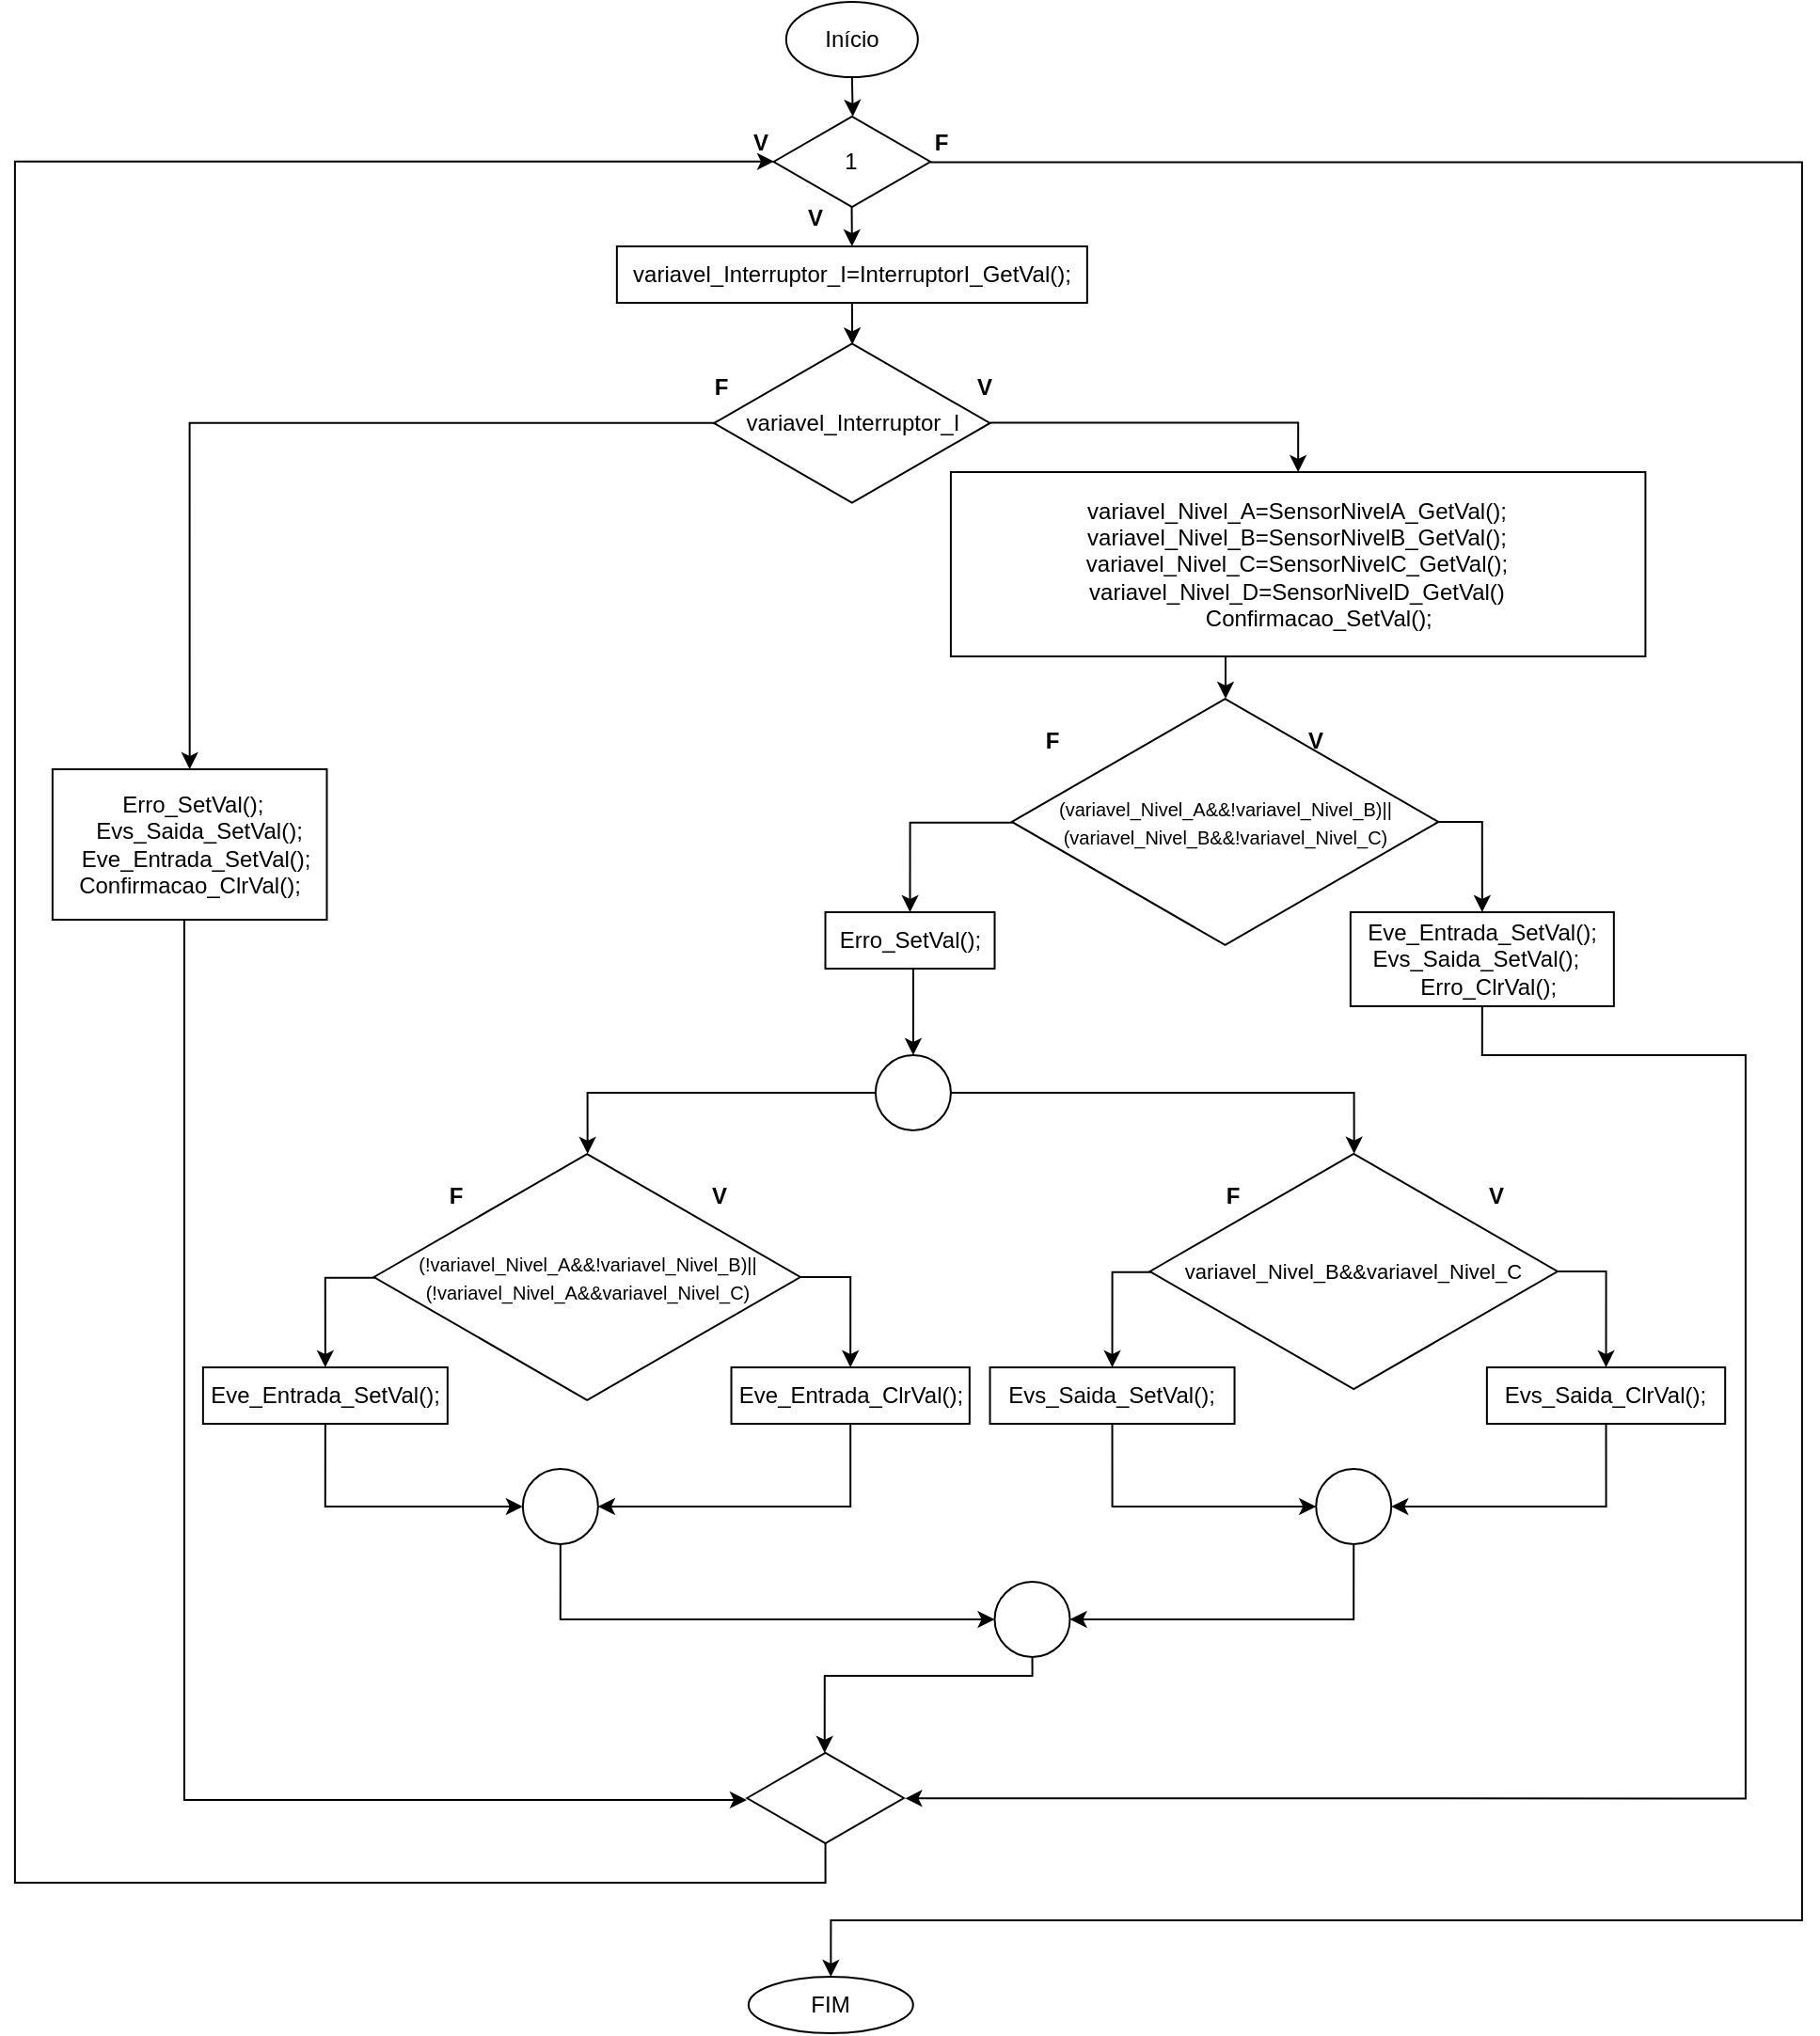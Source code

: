 <mxfile version="21.5.1" type="device">
  <diagram id="XMUXtyX5-fALYA9FIsvU" name="Página-1">
    <mxGraphModel dx="1120" dy="444" grid="1" gridSize="10" guides="1" tooltips="1" connect="1" arrows="1" fold="1" page="1" pageScale="1" pageWidth="827" pageHeight="1169" math="0" shadow="0">
      <root>
        <mxCell id="0" />
        <mxCell id="1" parent="0" />
        <mxCell id="8DO1Rx4T9jfybCHXWFRA-1" value="Início" style="ellipse;whiteSpace=wrap;html=1;" parent="1" vertex="1">
          <mxGeometry x="799.93" y="20" width="70" height="40" as="geometry" />
        </mxCell>
        <mxCell id="8DO1Rx4T9jfybCHXWFRA-3" value="1" style="html=1;whiteSpace=wrap;aspect=fixed;shape=isoRectangle;" parent="1" vertex="1">
          <mxGeometry x="793.26" y="80" width="83.34" height="50" as="geometry" />
        </mxCell>
        <mxCell id="8DO1Rx4T9jfybCHXWFRA-4" value="variavel_Interruptor_I=InterruptorI_GetVal();" style="rounded=0;whiteSpace=wrap;html=1;" parent="1" vertex="1">
          <mxGeometry x="709.93" y="150" width="250" height="30" as="geometry" />
        </mxCell>
        <mxCell id="8DO1Rx4T9jfybCHXWFRA-5" value="" style="endArrow=classic;html=1;rounded=0;exitX=0.5;exitY=1;exitDx=0;exitDy=0;entryX=0.505;entryY=0.02;entryDx=0;entryDy=0;entryPerimeter=0;" parent="1" source="8DO1Rx4T9jfybCHXWFRA-1" target="8DO1Rx4T9jfybCHXWFRA-3" edge="1">
          <mxGeometry width="50" height="50" relative="1" as="geometry">
            <mxPoint x="829.93" y="160" as="sourcePoint" />
            <mxPoint x="879.93" y="110" as="targetPoint" />
          </mxGeometry>
        </mxCell>
        <mxCell id="8DO1Rx4T9jfybCHXWFRA-6" value="" style="endArrow=classic;html=1;rounded=0;exitX=0.498;exitY=0.969;exitDx=0;exitDy=0;entryX=0.5;entryY=0;entryDx=0;entryDy=0;exitPerimeter=0;" parent="1" source="8DO1Rx4T9jfybCHXWFRA-3" target="8DO1Rx4T9jfybCHXWFRA-4" edge="1">
          <mxGeometry width="50" height="50" relative="1" as="geometry">
            <mxPoint x="834.93" y="60" as="sourcePoint" />
            <mxPoint x="835.347" y="81" as="targetPoint" />
          </mxGeometry>
        </mxCell>
        <mxCell id="8DO1Rx4T9jfybCHXWFRA-7" value="variavel_Interruptor_I" style="html=1;whiteSpace=wrap;aspect=fixed;shape=isoRectangle;" parent="1" vertex="1">
          <mxGeometry x="761.6" y="200" width="146.67" height="87.99" as="geometry" />
        </mxCell>
        <mxCell id="8DO1Rx4T9jfybCHXWFRA-13" value="&lt;b&gt;F&lt;/b&gt;" style="text;html=1;align=center;verticalAlign=middle;resizable=0;points=[];autosize=1;strokeColor=none;fillColor=none;" parent="1" vertex="1">
          <mxGeometry x="749.93" y="210" width="30" height="30" as="geometry" />
        </mxCell>
        <mxCell id="8DO1Rx4T9jfybCHXWFRA-14" value="" style="endArrow=classic;html=1;rounded=0;exitX=0.5;exitY=1;exitDx=0;exitDy=0;entryX=0.501;entryY=0.025;entryDx=0;entryDy=0;entryPerimeter=0;" parent="1" source="8DO1Rx4T9jfybCHXWFRA-4" target="8DO1Rx4T9jfybCHXWFRA-7" edge="1">
          <mxGeometry width="50" height="50" relative="1" as="geometry">
            <mxPoint x="844.763" y="138.45" as="sourcePoint" />
            <mxPoint x="844.93" y="160" as="targetPoint" />
          </mxGeometry>
        </mxCell>
        <mxCell id="8DO1Rx4T9jfybCHXWFRA-15" value="&lt;b&gt;V&lt;/b&gt;" style="text;html=1;align=center;verticalAlign=middle;resizable=0;points=[];autosize=1;strokeColor=none;fillColor=none;" parent="1" vertex="1">
          <mxGeometry x="889.93" y="210" width="30" height="30" as="geometry" />
        </mxCell>
        <mxCell id="8DO1Rx4T9jfybCHXWFRA-16" value="&lt;div&gt;variavel_Nivel_A=SensorNivelA_GetVal();&lt;/div&gt;&lt;div&gt;variavel_Nivel_B=SensorNivelB_GetVal();&lt;/div&gt;&lt;div&gt;variavel_Nivel_C=SensorNivelC_GetVal();&lt;/div&gt;&lt;div&gt;variavel_Nivel_D=SensorNivelD_GetVal()&lt;/div&gt;&lt;div&gt;&amp;nbsp; &amp;nbsp; &amp;nbsp; &amp;nbsp;Confirmacao_SetVal();&lt;/div&gt;" style="rounded=0;whiteSpace=wrap;html=1;align=center;" parent="1" vertex="1">
          <mxGeometry x="887.46" y="270" width="369.24" height="97.99" as="geometry" />
        </mxCell>
        <mxCell id="8DO1Rx4T9jfybCHXWFRA-17" value="" style="edgeStyle=segmentEdgeStyle;endArrow=classic;html=1;rounded=0;entryX=0.5;entryY=0;entryDx=0;entryDy=0;exitX=1.001;exitY=0.497;exitDx=0;exitDy=0;exitPerimeter=0;" parent="1" source="8DO1Rx4T9jfybCHXWFRA-7" target="8DO1Rx4T9jfybCHXWFRA-16" edge="1">
          <mxGeometry width="50" height="50" relative="1" as="geometry">
            <mxPoint x="889.93" y="260" as="sourcePoint" />
            <mxPoint x="939.93" y="210" as="targetPoint" />
          </mxGeometry>
        </mxCell>
        <mxCell id="8DO1Rx4T9jfybCHXWFRA-18" value="&lt;font style=&quot;font-size: 10px;&quot;&gt;(variavel_Nivel_A&amp;amp;&amp;amp;!variavel_Nivel_B)||(variavel_Nivel_B&amp;amp;&amp;amp;!variavel_Nivel_C)&lt;/font&gt;" style="html=1;whiteSpace=wrap;aspect=fixed;shape=isoRectangle;" parent="1" vertex="1">
          <mxGeometry x="919.93" y="387.99" width="226.69" height="136" as="geometry" />
        </mxCell>
        <mxCell id="8DO1Rx4T9jfybCHXWFRA-19" value="&lt;b&gt;F&lt;/b&gt;" style="text;html=1;align=center;verticalAlign=middle;resizable=0;points=[];autosize=1;strokeColor=none;fillColor=none;" parent="1" vertex="1">
          <mxGeometry x="925.76" y="397.99" width="30" height="30" as="geometry" />
        </mxCell>
        <mxCell id="8DO1Rx4T9jfybCHXWFRA-20" value="&lt;b&gt;V&lt;/b&gt;" style="text;html=1;align=center;verticalAlign=middle;resizable=0;points=[];autosize=1;strokeColor=none;fillColor=none;" parent="1" vertex="1">
          <mxGeometry x="1065.76" y="397.99" width="30" height="30" as="geometry" />
        </mxCell>
        <mxCell id="8DO1Rx4T9jfybCHXWFRA-21" value="&lt;div&gt;Eve_Entrada_SetVal();&lt;/div&gt;&lt;div&gt;Evs_Saida_SetVal();&lt;span style=&quot;background-color: initial;&quot;&gt;&amp;nbsp;&amp;nbsp;&lt;/span&gt;&lt;/div&gt;&lt;div&gt;&lt;span style=&quot;background-color: initial;&quot;&gt;&amp;nbsp; Erro_ClrVal();&lt;/span&gt;&lt;/div&gt;" style="rounded=0;whiteSpace=wrap;html=1;align=center;" parent="1" vertex="1">
          <mxGeometry x="1099.93" y="503.99" width="140" height="50" as="geometry" />
        </mxCell>
        <mxCell id="8DO1Rx4T9jfybCHXWFRA-22" value="" style="edgeStyle=segmentEdgeStyle;endArrow=classic;html=1;rounded=0;entryX=0.5;entryY=0;entryDx=0;entryDy=0;exitX=1;exitY=0.5;exitDx=0;exitDy=0;exitPerimeter=0;" parent="1" source="8DO1Rx4T9jfybCHXWFRA-18" target="8DO1Rx4T9jfybCHXWFRA-21" edge="1">
          <mxGeometry width="50" height="50" relative="1" as="geometry">
            <mxPoint x="1060.76" y="457.99" as="sourcePoint" />
            <mxPoint x="1110.76" y="407.99" as="targetPoint" />
            <Array as="points">
              <mxPoint x="1169.93" y="456" />
            </Array>
          </mxGeometry>
        </mxCell>
        <mxCell id="8DO1Rx4T9jfybCHXWFRA-24" value="" style="edgeStyle=segmentEdgeStyle;endArrow=classic;html=1;rounded=0;entryX=0.5;entryY=0;entryDx=0;entryDy=0;exitX=0.002;exitY=0.503;exitDx=0;exitDy=0;exitPerimeter=0;" parent="1" source="8DO1Rx4T9jfybCHXWFRA-18" target="8DO1Rx4T9jfybCHXWFRA-25" edge="1">
          <mxGeometry width="50" height="50" relative="1" as="geometry">
            <mxPoint x="1134.337" y="465.582" as="sourcePoint" />
            <mxPoint x="1204.11" y="517.99" as="targetPoint" />
          </mxGeometry>
        </mxCell>
        <mxCell id="8DO1Rx4T9jfybCHXWFRA-25" value="Erro_SetVal();" style="rounded=0;whiteSpace=wrap;html=1;align=center;" parent="1" vertex="1">
          <mxGeometry x="820.76" y="503.99" width="90" height="30" as="geometry" />
        </mxCell>
        <mxCell id="8DO1Rx4T9jfybCHXWFRA-27" value="" style="edgeStyle=segmentEdgeStyle;endArrow=classic;html=1;rounded=0;entryX=0.501;entryY=0.018;entryDx=0;entryDy=0;exitX=0.5;exitY=1;exitDx=0;exitDy=0;entryPerimeter=0;" parent="1" source="8DO1Rx4T9jfybCHXWFRA-16" target="8DO1Rx4T9jfybCHXWFRA-18" edge="1">
          <mxGeometry width="50" height="50" relative="1" as="geometry">
            <mxPoint x="907.873" y="466.398" as="sourcePoint" />
            <mxPoint x="875.76" y="503.99" as="targetPoint" />
          </mxGeometry>
        </mxCell>
        <mxCell id="8DO1Rx4T9jfybCHXWFRA-29" value="&lt;font style=&quot;font-size: 10px;&quot;&gt;(!variavel_Nivel_A&amp;amp;&amp;amp;!variavel_Nivel_B)||(!variavel_Nivel_A&amp;amp;&amp;amp;variavel_Nivel_C)&lt;/font&gt;" style="html=1;whiteSpace=wrap;aspect=fixed;shape=isoRectangle;" parent="1" vertex="1">
          <mxGeometry x="580.77" y="630" width="226.69" height="136" as="geometry" />
        </mxCell>
        <mxCell id="8DO1Rx4T9jfybCHXWFRA-30" value="&lt;b&gt;F&lt;/b&gt;" style="text;html=1;align=center;verticalAlign=middle;resizable=0;points=[];autosize=1;strokeColor=none;fillColor=none;" parent="1" vertex="1">
          <mxGeometry x="609.11" y="640" width="30" height="30" as="geometry" />
        </mxCell>
        <mxCell id="8DO1Rx4T9jfybCHXWFRA-31" value="&lt;b&gt;V&lt;/b&gt;" style="text;html=1;align=center;verticalAlign=middle;resizable=0;points=[];autosize=1;strokeColor=none;fillColor=none;" parent="1" vertex="1">
          <mxGeometry x="749.11" y="640" width="30" height="30" as="geometry" />
        </mxCell>
        <mxCell id="8DO1Rx4T9jfybCHXWFRA-32" value="Eve_Entrada_ClrVal();" style="rounded=0;whiteSpace=wrap;html=1;align=center;" parent="1" vertex="1">
          <mxGeometry x="770.77" y="746" width="126.65" height="30" as="geometry" />
        </mxCell>
        <mxCell id="8DO1Rx4T9jfybCHXWFRA-33" value="" style="edgeStyle=segmentEdgeStyle;endArrow=classic;html=1;rounded=0;entryX=0.5;entryY=0;entryDx=0;entryDy=0;exitX=1;exitY=0.5;exitDx=0;exitDy=0;exitPerimeter=0;" parent="1" source="8DO1Rx4T9jfybCHXWFRA-29" target="8DO1Rx4T9jfybCHXWFRA-32" edge="1">
          <mxGeometry width="50" height="50" relative="1" as="geometry">
            <mxPoint x="744.11" y="700" as="sourcePoint" />
            <mxPoint x="794.11" y="650" as="targetPoint" />
            <Array as="points">
              <mxPoint x="833.93" y="698" />
            </Array>
          </mxGeometry>
        </mxCell>
        <mxCell id="8DO1Rx4T9jfybCHXWFRA-34" value="" style="edgeStyle=segmentEdgeStyle;endArrow=classic;html=1;rounded=0;entryX=0.5;entryY=0;entryDx=0;entryDy=0;exitX=0.002;exitY=0.503;exitDx=0;exitDy=0;exitPerimeter=0;" parent="1" source="8DO1Rx4T9jfybCHXWFRA-29" target="8DO1Rx4T9jfybCHXWFRA-35" edge="1">
          <mxGeometry width="50" height="50" relative="1" as="geometry">
            <mxPoint x="817.687" y="707.592" as="sourcePoint" />
            <mxPoint x="887.46" y="760.0" as="targetPoint" />
          </mxGeometry>
        </mxCell>
        <mxCell id="8DO1Rx4T9jfybCHXWFRA-35" value="Eve_Entrada_SetVal();" style="rounded=0;whiteSpace=wrap;html=1;align=center;" parent="1" vertex="1">
          <mxGeometry x="489.93" y="746" width="130" height="30" as="geometry" />
        </mxCell>
        <mxCell id="8DO1Rx4T9jfybCHXWFRA-36" value="" style="edgeStyle=segmentEdgeStyle;endArrow=classic;html=1;rounded=0;entryX=0.501;entryY=0.018;entryDx=0;entryDy=0;entryPerimeter=0;exitX=0;exitY=0.5;exitDx=0;exitDy=0;" parent="1" source="8DO1Rx4T9jfybCHXWFRA-37" target="8DO1Rx4T9jfybCHXWFRA-29" edge="1">
          <mxGeometry width="50" height="50" relative="1" as="geometry">
            <mxPoint x="759.11" y="580" as="sourcePoint" />
            <mxPoint x="664.11" y="692" as="targetPoint" />
          </mxGeometry>
        </mxCell>
        <mxCell id="8DO1Rx4T9jfybCHXWFRA-37" value="" style="ellipse;whiteSpace=wrap;html=1;aspect=fixed;fontSize=10;" parent="1" vertex="1">
          <mxGeometry x="847.46" y="580" width="40" height="40" as="geometry" />
        </mxCell>
        <mxCell id="8DO1Rx4T9jfybCHXWFRA-38" value="&lt;font style=&quot;font-size: 11px;&quot;&gt;variavel_Nivel_B&amp;amp;&amp;amp;variavel_Nivel_C&lt;/font&gt;" style="html=1;whiteSpace=wrap;aspect=fixed;shape=isoRectangle;" parent="1" vertex="1">
          <mxGeometry x="993.28" y="630" width="216.69" height="130" as="geometry" />
        </mxCell>
        <mxCell id="8DO1Rx4T9jfybCHXWFRA-39" value="&lt;b&gt;F&lt;/b&gt;" style="text;html=1;align=center;verticalAlign=middle;resizable=0;points=[];autosize=1;strokeColor=none;fillColor=none;" parent="1" vertex="1">
          <mxGeometry x="1021.62" y="640" width="30" height="30" as="geometry" />
        </mxCell>
        <mxCell id="8DO1Rx4T9jfybCHXWFRA-40" value="&lt;b&gt;V&lt;/b&gt;" style="text;html=1;align=center;verticalAlign=middle;resizable=0;points=[];autosize=1;strokeColor=none;fillColor=none;" parent="1" vertex="1">
          <mxGeometry x="1161.62" y="640" width="30" height="30" as="geometry" />
        </mxCell>
        <mxCell id="8DO1Rx4T9jfybCHXWFRA-41" value="Evs_Saida_ClrVal();" style="rounded=0;whiteSpace=wrap;html=1;align=center;" parent="1" vertex="1">
          <mxGeometry x="1172.44" y="746" width="126.65" height="30" as="geometry" />
        </mxCell>
        <mxCell id="8DO1Rx4T9jfybCHXWFRA-43" value="" style="edgeStyle=segmentEdgeStyle;endArrow=classic;html=1;rounded=0;entryX=0.5;entryY=0;entryDx=0;entryDy=0;exitX=0.002;exitY=0.503;exitDx=0;exitDy=0;exitPerimeter=0;" parent="1" source="8DO1Rx4T9jfybCHXWFRA-38" target="8DO1Rx4T9jfybCHXWFRA-44" edge="1">
          <mxGeometry width="50" height="50" relative="1" as="geometry">
            <mxPoint x="1230.197" y="707.592" as="sourcePoint" />
            <mxPoint x="1299.97" y="760.0" as="targetPoint" />
          </mxGeometry>
        </mxCell>
        <mxCell id="8DO1Rx4T9jfybCHXWFRA-44" value="Evs_Saida_SetVal();" style="rounded=0;whiteSpace=wrap;html=1;align=center;" parent="1" vertex="1">
          <mxGeometry x="908.27" y="746" width="130" height="30" as="geometry" />
        </mxCell>
        <mxCell id="8DO1Rx4T9jfybCHXWFRA-45" value="" style="edgeStyle=segmentEdgeStyle;endArrow=classic;html=1;rounded=0;entryX=0.501;entryY=0.018;entryDx=0;entryDy=0;entryPerimeter=0;exitX=1;exitY=0.5;exitDx=0;exitDy=0;" parent="1" source="8DO1Rx4T9jfybCHXWFRA-37" target="8DO1Rx4T9jfybCHXWFRA-38" edge="1">
          <mxGeometry width="50" height="50" relative="1" as="geometry">
            <mxPoint x="1247.45" y="600" as="sourcePoint" />
            <mxPoint x="1134.11" y="692" as="targetPoint" />
          </mxGeometry>
        </mxCell>
        <mxCell id="8DO1Rx4T9jfybCHXWFRA-46" value="" style="edgeStyle=segmentEdgeStyle;endArrow=classic;html=1;rounded=0;fontSize=11;exitX=0.5;exitY=1;exitDx=0;exitDy=0;entryX=0.5;entryY=0;entryDx=0;entryDy=0;" parent="1" source="8DO1Rx4T9jfybCHXWFRA-25" target="8DO1Rx4T9jfybCHXWFRA-37" edge="1">
          <mxGeometry width="50" height="50" relative="1" as="geometry">
            <mxPoint x="989.93" y="700" as="sourcePoint" />
            <mxPoint x="1039.93" y="650" as="targetPoint" />
          </mxGeometry>
        </mxCell>
        <mxCell id="8DO1Rx4T9jfybCHXWFRA-47" value="&lt;div&gt;&amp;nbsp; &amp;nbsp; &amp;nbsp; &amp;nbsp; &amp;nbsp; Erro_SetVal();&lt;span style=&quot;background-color: initial;&quot;&gt;&amp;nbsp; &amp;nbsp; &amp;nbsp; &amp;nbsp; &amp;nbsp; &amp;nbsp; &amp;nbsp; &amp;nbsp; Evs_Saida_SetVal();&lt;/span&gt;&lt;span style=&quot;background-color: initial;&quot;&gt;&amp;nbsp; &amp;nbsp; &amp;nbsp; Eve_Entrada_SetVal();&lt;/span&gt;&lt;/div&gt;&lt;div&gt;Confirmacao_ClrVal();&lt;/div&gt;" style="rounded=0;whiteSpace=wrap;html=1;align=center;" parent="1" vertex="1">
          <mxGeometry x="409.93" y="427.99" width="145.82" height="80" as="geometry" />
        </mxCell>
        <mxCell id="8DO1Rx4T9jfybCHXWFRA-49" value="" style="edgeStyle=segmentEdgeStyle;endArrow=classic;html=1;rounded=0;fontSize=11;exitX=0;exitY=0.499;exitDx=0;exitDy=0;exitPerimeter=0;entryX=0.5;entryY=0;entryDx=0;entryDy=0;" parent="1" source="8DO1Rx4T9jfybCHXWFRA-7" target="8DO1Rx4T9jfybCHXWFRA-47" edge="1">
          <mxGeometry width="50" height="50" relative="1" as="geometry">
            <mxPoint x="719.93" y="360" as="sourcePoint" />
            <mxPoint x="769.93" y="310" as="targetPoint" />
          </mxGeometry>
        </mxCell>
        <mxCell id="8DO1Rx4T9jfybCHXWFRA-51" value="" style="edgeStyle=segmentEdgeStyle;endArrow=classic;html=1;rounded=0;entryX=0.5;entryY=0;entryDx=0;entryDy=0;exitX=1;exitY=0.5;exitDx=0;exitDy=0;exitPerimeter=0;" parent="1" source="8DO1Rx4T9jfybCHXWFRA-38" target="8DO1Rx4T9jfybCHXWFRA-41" edge="1">
          <mxGeometry width="50" height="50" relative="1" as="geometry">
            <mxPoint x="1212.44" y="695" as="sourcePoint" />
            <mxPoint x="983.27" y="756" as="targetPoint" />
          </mxGeometry>
        </mxCell>
        <mxCell id="8DO1Rx4T9jfybCHXWFRA-52" value="" style="edgeStyle=segmentEdgeStyle;endArrow=classic;html=1;rounded=0;exitX=0.5;exitY=1;exitDx=0;exitDy=0;entryX=-0.001;entryY=0.512;entryDx=0;entryDy=0;entryPerimeter=0;" parent="1" source="8DO1Rx4T9jfybCHXWFRA-47" target="8DO1Rx4T9jfybCHXWFRA-69" edge="1">
          <mxGeometry width="50" height="50" relative="1" as="geometry">
            <mxPoint x="591.223" y="708.408" as="sourcePoint" />
            <mxPoint x="779.93" y="976" as="targetPoint" />
            <Array as="points">
              <mxPoint x="479.93" y="508" />
              <mxPoint x="479.93" y="976" />
              <mxPoint x="778.93" y="976" />
            </Array>
          </mxGeometry>
        </mxCell>
        <mxCell id="8DO1Rx4T9jfybCHXWFRA-53" value="" style="ellipse;whiteSpace=wrap;html=1;aspect=fixed;fontSize=10;" parent="1" vertex="1">
          <mxGeometry x="1081.62" y="800" width="40" height="40" as="geometry" />
        </mxCell>
        <mxCell id="8DO1Rx4T9jfybCHXWFRA-54" value="" style="ellipse;whiteSpace=wrap;html=1;aspect=fixed;fontSize=10;" parent="1" vertex="1">
          <mxGeometry x="659.93" y="800" width="40" height="40" as="geometry" />
        </mxCell>
        <mxCell id="8DO1Rx4T9jfybCHXWFRA-55" value="" style="edgeStyle=segmentEdgeStyle;endArrow=classic;html=1;rounded=0;entryX=1;entryY=0.5;entryDx=0;entryDy=0;exitX=0.5;exitY=1;exitDx=0;exitDy=0;" parent="1" source="8DO1Rx4T9jfybCHXWFRA-41" target="8DO1Rx4T9jfybCHXWFRA-53" edge="1">
          <mxGeometry width="50" height="50" relative="1" as="geometry">
            <mxPoint x="591.223" y="708.408" as="sourcePoint" />
            <mxPoint x="564.93" y="756" as="targetPoint" />
            <Array as="points">
              <mxPoint x="1235.93" y="820" />
            </Array>
          </mxGeometry>
        </mxCell>
        <mxCell id="8DO1Rx4T9jfybCHXWFRA-56" value="" style="edgeStyle=segmentEdgeStyle;endArrow=classic;html=1;rounded=0;entryX=0;entryY=0.5;entryDx=0;entryDy=0;exitX=0.5;exitY=1;exitDx=0;exitDy=0;" parent="1" source="8DO1Rx4T9jfybCHXWFRA-44" target="8DO1Rx4T9jfybCHXWFRA-53" edge="1">
          <mxGeometry width="50" height="50" relative="1" as="geometry">
            <mxPoint x="601.223" y="718.408" as="sourcePoint" />
            <mxPoint x="574.93" y="766" as="targetPoint" />
            <Array as="points">
              <mxPoint x="972.93" y="820" />
            </Array>
          </mxGeometry>
        </mxCell>
        <mxCell id="8DO1Rx4T9jfybCHXWFRA-57" value="" style="edgeStyle=segmentEdgeStyle;endArrow=classic;html=1;rounded=0;entryX=1;entryY=0.5;entryDx=0;entryDy=0;exitX=0.5;exitY=1;exitDx=0;exitDy=0;" parent="1" source="8DO1Rx4T9jfybCHXWFRA-32" target="8DO1Rx4T9jfybCHXWFRA-54" edge="1">
          <mxGeometry width="50" height="50" relative="1" as="geometry">
            <mxPoint x="611.223" y="728.408" as="sourcePoint" />
            <mxPoint x="584.93" y="776" as="targetPoint" />
            <Array as="points">
              <mxPoint x="833.93" y="820" />
            </Array>
          </mxGeometry>
        </mxCell>
        <mxCell id="8DO1Rx4T9jfybCHXWFRA-58" value="" style="edgeStyle=segmentEdgeStyle;endArrow=classic;html=1;rounded=0;entryX=0;entryY=0.5;entryDx=0;entryDy=0;exitX=0.5;exitY=1;exitDx=0;exitDy=0;" parent="1" source="8DO1Rx4T9jfybCHXWFRA-35" target="8DO1Rx4T9jfybCHXWFRA-54" edge="1">
          <mxGeometry width="50" height="50" relative="1" as="geometry">
            <mxPoint x="621.223" y="738.408" as="sourcePoint" />
            <mxPoint x="594.93" y="786" as="targetPoint" />
            <Array as="points">
              <mxPoint x="554.93" y="820" />
            </Array>
          </mxGeometry>
        </mxCell>
        <mxCell id="8DO1Rx4T9jfybCHXWFRA-59" value="" style="ellipse;whiteSpace=wrap;html=1;aspect=fixed;fontSize=10;" parent="1" vertex="1">
          <mxGeometry x="910.76" y="860" width="40" height="40" as="geometry" />
        </mxCell>
        <mxCell id="8DO1Rx4T9jfybCHXWFRA-60" value="" style="edgeStyle=segmentEdgeStyle;endArrow=classic;html=1;rounded=0;entryX=1;entryY=0.5;entryDx=0;entryDy=0;exitX=0.5;exitY=1;exitDx=0;exitDy=0;" parent="1" source="8DO1Rx4T9jfybCHXWFRA-53" target="8DO1Rx4T9jfybCHXWFRA-59" edge="1">
          <mxGeometry width="50" height="50" relative="1" as="geometry">
            <mxPoint x="564.93" y="786" as="sourcePoint" />
            <mxPoint x="669.93" y="830" as="targetPoint" />
            <Array as="points">
              <mxPoint x="1101.93" y="880" />
            </Array>
          </mxGeometry>
        </mxCell>
        <mxCell id="8DO1Rx4T9jfybCHXWFRA-61" value="" style="edgeStyle=segmentEdgeStyle;endArrow=classic;html=1;rounded=0;entryX=0;entryY=0.5;entryDx=0;entryDy=0;exitX=0.5;exitY=1;exitDx=0;exitDy=0;" parent="1" source="8DO1Rx4T9jfybCHXWFRA-54" target="8DO1Rx4T9jfybCHXWFRA-59" edge="1">
          <mxGeometry width="50" height="50" relative="1" as="geometry">
            <mxPoint x="679.93" y="870" as="sourcePoint" />
            <mxPoint x="679.93" y="840" as="targetPoint" />
            <Array as="points">
              <mxPoint x="679.93" y="880" />
            </Array>
          </mxGeometry>
        </mxCell>
        <mxCell id="8DO1Rx4T9jfybCHXWFRA-62" value="" style="edgeStyle=segmentEdgeStyle;endArrow=classic;html=1;rounded=0;exitX=0.5;exitY=1;exitDx=0;exitDy=0;entryX=0.495;entryY=0.02;entryDx=0;entryDy=0;entryPerimeter=0;" parent="1" source="8DO1Rx4T9jfybCHXWFRA-59" target="8DO1Rx4T9jfybCHXWFRA-69" edge="1">
          <mxGeometry width="50" height="50" relative="1" as="geometry">
            <mxPoint x="689.93" y="850" as="sourcePoint" />
            <mxPoint x="819.93" y="930" as="targetPoint" />
            <Array as="points">
              <mxPoint x="930.93" y="910" />
              <mxPoint x="819.93" y="910" />
            </Array>
          </mxGeometry>
        </mxCell>
        <mxCell id="8DO1Rx4T9jfybCHXWFRA-64" value="" style="edgeStyle=segmentEdgeStyle;endArrow=classic;html=1;rounded=0;entryX=1.009;entryY=0.503;entryDx=0;entryDy=0;exitX=0.5;exitY=1;exitDx=0;exitDy=0;entryPerimeter=0;" parent="1" source="8DO1Rx4T9jfybCHXWFRA-21" target="8DO1Rx4T9jfybCHXWFRA-69" edge="1">
          <mxGeometry width="50" height="50" relative="1" as="geometry">
            <mxPoint x="1111.62" y="850" as="sourcePoint" />
            <mxPoint x="839.93" y="950" as="targetPoint" />
            <Array as="points">
              <mxPoint x="1169.93" y="580" />
              <mxPoint x="1309.93" y="580" />
              <mxPoint x="1309.93" y="975" />
            </Array>
          </mxGeometry>
        </mxCell>
        <mxCell id="8DO1Rx4T9jfybCHXWFRA-66" value="" style="edgeStyle=segmentEdgeStyle;endArrow=classic;html=1;rounded=0;exitX=0.5;exitY=0.974;exitDx=0;exitDy=0;entryX=0.003;entryY=0.497;entryDx=0;entryDy=0;entryPerimeter=0;exitPerimeter=0;" parent="1" source="8DO1Rx4T9jfybCHXWFRA-69" target="8DO1Rx4T9jfybCHXWFRA-3" edge="1">
          <mxGeometry width="50" height="50" relative="1" as="geometry">
            <mxPoint x="780.35" y="1010" as="sourcePoint" />
            <mxPoint x="719.93" y="100" as="targetPoint" />
            <Array as="points">
              <mxPoint x="820.93" y="1020" />
              <mxPoint x="389.93" y="1020" />
              <mxPoint x="389.93" y="105" />
            </Array>
          </mxGeometry>
        </mxCell>
        <mxCell id="8DO1Rx4T9jfybCHXWFRA-67" value="FIM" style="ellipse;whiteSpace=wrap;html=1;" parent="1" vertex="1">
          <mxGeometry x="779.93" y="1070" width="87.47" height="30" as="geometry" />
        </mxCell>
        <mxCell id="8DO1Rx4T9jfybCHXWFRA-68" value="" style="edgeStyle=segmentEdgeStyle;endArrow=classic;html=1;rounded=0;entryX=0.5;entryY=0;entryDx=0;entryDy=0;exitX=0.999;exitY=0.505;exitDx=0;exitDy=0;exitPerimeter=0;" parent="1" source="8DO1Rx4T9jfybCHXWFRA-3" target="8DO1Rx4T9jfybCHXWFRA-67" edge="1">
          <mxGeometry width="50" height="50" relative="1" as="geometry">
            <mxPoint x="949.93" y="110" as="sourcePoint" />
            <mxPoint x="849.93" y="960" as="targetPoint" />
            <Array as="points">
              <mxPoint x="1339.93" y="105" />
              <mxPoint x="1339.93" y="1040" />
              <mxPoint x="823.93" y="1040" />
            </Array>
          </mxGeometry>
        </mxCell>
        <mxCell id="8DO1Rx4T9jfybCHXWFRA-69" value="" style="html=1;whiteSpace=wrap;aspect=fixed;shape=isoRectangle;" parent="1" vertex="1">
          <mxGeometry x="779.11" y="950" width="83.34" height="50" as="geometry" />
        </mxCell>
        <mxCell id="8DO1Rx4T9jfybCHXWFRA-70" value="&lt;b&gt;F&lt;/b&gt;" style="text;html=1;align=center;verticalAlign=middle;resizable=0;points=[];autosize=1;strokeColor=none;fillColor=none;" parent="1" vertex="1">
          <mxGeometry x="867.4" y="80" width="30" height="30" as="geometry" />
        </mxCell>
        <mxCell id="8DO1Rx4T9jfybCHXWFRA-71" value="&lt;b&gt;V&lt;/b&gt;" style="text;html=1;align=center;verticalAlign=middle;resizable=0;points=[];autosize=1;strokeColor=none;fillColor=none;" parent="1" vertex="1">
          <mxGeometry x="770.77" y="80" width="30" height="30" as="geometry" />
        </mxCell>
        <mxCell id="8DO1Rx4T9jfybCHXWFRA-72" value="&lt;b&gt;V&lt;/b&gt;" style="text;html=1;align=center;verticalAlign=middle;resizable=0;points=[];autosize=1;strokeColor=none;fillColor=none;" parent="1" vertex="1">
          <mxGeometry x="799.93" y="120" width="30" height="30" as="geometry" />
        </mxCell>
      </root>
    </mxGraphModel>
  </diagram>
</mxfile>
